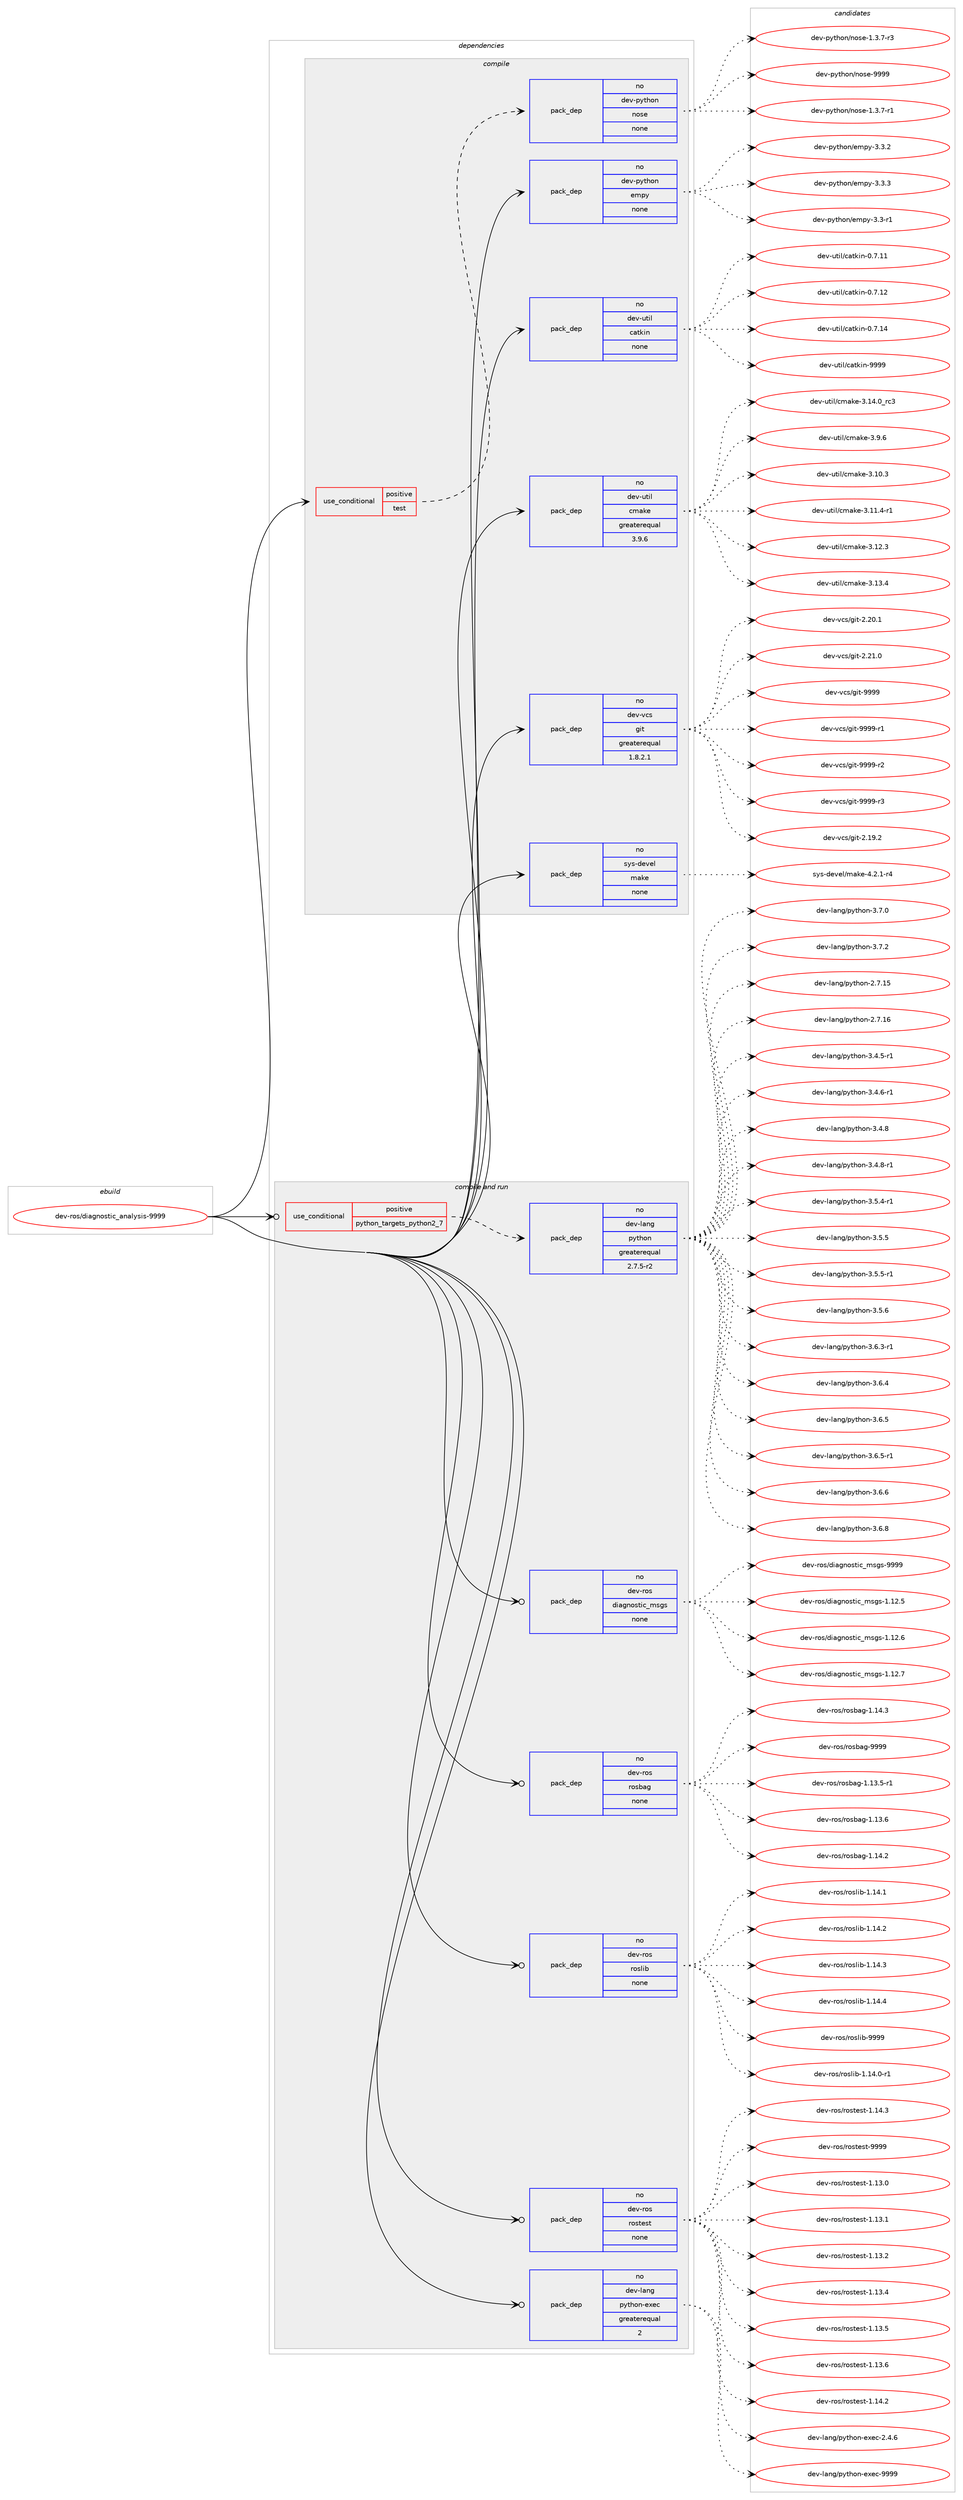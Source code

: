 digraph prolog {

# *************
# Graph options
# *************

newrank=true;
concentrate=true;
compound=true;
graph [rankdir=LR,fontname=Helvetica,fontsize=10,ranksep=1.5];#, ranksep=2.5, nodesep=0.2];
edge  [arrowhead=vee];
node  [fontname=Helvetica,fontsize=10];

# **********
# The ebuild
# **********

subgraph cluster_leftcol {
color=gray;
rank=same;
label=<<i>ebuild</i>>;
id [label="dev-ros/diagnostic_analysis-9999", color=red, width=4, href="../dev-ros/diagnostic_analysis-9999.svg"];
}

# ****************
# The dependencies
# ****************

subgraph cluster_midcol {
color=gray;
label=<<i>dependencies</i>>;
subgraph cluster_compile {
fillcolor="#eeeeee";
style=filled;
label=<<i>compile</i>>;
subgraph cond388254 {
dependency1454472 [label=<<TABLE BORDER="0" CELLBORDER="1" CELLSPACING="0" CELLPADDING="4"><TR><TD ROWSPAN="3" CELLPADDING="10">use_conditional</TD></TR><TR><TD>positive</TD></TR><TR><TD>test</TD></TR></TABLE>>, shape=none, color=red];
subgraph pack1042828 {
dependency1454473 [label=<<TABLE BORDER="0" CELLBORDER="1" CELLSPACING="0" CELLPADDING="4" WIDTH="220"><TR><TD ROWSPAN="6" CELLPADDING="30">pack_dep</TD></TR><TR><TD WIDTH="110">no</TD></TR><TR><TD>dev-python</TD></TR><TR><TD>nose</TD></TR><TR><TD>none</TD></TR><TR><TD></TD></TR></TABLE>>, shape=none, color=blue];
}
dependency1454472:e -> dependency1454473:w [weight=20,style="dashed",arrowhead="vee"];
}
id:e -> dependency1454472:w [weight=20,style="solid",arrowhead="vee"];
subgraph pack1042829 {
dependency1454474 [label=<<TABLE BORDER="0" CELLBORDER="1" CELLSPACING="0" CELLPADDING="4" WIDTH="220"><TR><TD ROWSPAN="6" CELLPADDING="30">pack_dep</TD></TR><TR><TD WIDTH="110">no</TD></TR><TR><TD>dev-python</TD></TR><TR><TD>empy</TD></TR><TR><TD>none</TD></TR><TR><TD></TD></TR></TABLE>>, shape=none, color=blue];
}
id:e -> dependency1454474:w [weight=20,style="solid",arrowhead="vee"];
subgraph pack1042830 {
dependency1454475 [label=<<TABLE BORDER="0" CELLBORDER="1" CELLSPACING="0" CELLPADDING="4" WIDTH="220"><TR><TD ROWSPAN="6" CELLPADDING="30">pack_dep</TD></TR><TR><TD WIDTH="110">no</TD></TR><TR><TD>dev-util</TD></TR><TR><TD>catkin</TD></TR><TR><TD>none</TD></TR><TR><TD></TD></TR></TABLE>>, shape=none, color=blue];
}
id:e -> dependency1454475:w [weight=20,style="solid",arrowhead="vee"];
subgraph pack1042831 {
dependency1454476 [label=<<TABLE BORDER="0" CELLBORDER="1" CELLSPACING="0" CELLPADDING="4" WIDTH="220"><TR><TD ROWSPAN="6" CELLPADDING="30">pack_dep</TD></TR><TR><TD WIDTH="110">no</TD></TR><TR><TD>dev-util</TD></TR><TR><TD>cmake</TD></TR><TR><TD>greaterequal</TD></TR><TR><TD>3.9.6</TD></TR></TABLE>>, shape=none, color=blue];
}
id:e -> dependency1454476:w [weight=20,style="solid",arrowhead="vee"];
subgraph pack1042832 {
dependency1454477 [label=<<TABLE BORDER="0" CELLBORDER="1" CELLSPACING="0" CELLPADDING="4" WIDTH="220"><TR><TD ROWSPAN="6" CELLPADDING="30">pack_dep</TD></TR><TR><TD WIDTH="110">no</TD></TR><TR><TD>dev-vcs</TD></TR><TR><TD>git</TD></TR><TR><TD>greaterequal</TD></TR><TR><TD>1.8.2.1</TD></TR></TABLE>>, shape=none, color=blue];
}
id:e -> dependency1454477:w [weight=20,style="solid",arrowhead="vee"];
subgraph pack1042833 {
dependency1454478 [label=<<TABLE BORDER="0" CELLBORDER="1" CELLSPACING="0" CELLPADDING="4" WIDTH="220"><TR><TD ROWSPAN="6" CELLPADDING="30">pack_dep</TD></TR><TR><TD WIDTH="110">no</TD></TR><TR><TD>sys-devel</TD></TR><TR><TD>make</TD></TR><TR><TD>none</TD></TR><TR><TD></TD></TR></TABLE>>, shape=none, color=blue];
}
id:e -> dependency1454478:w [weight=20,style="solid",arrowhead="vee"];
}
subgraph cluster_compileandrun {
fillcolor="#eeeeee";
style=filled;
label=<<i>compile and run</i>>;
subgraph cond388255 {
dependency1454479 [label=<<TABLE BORDER="0" CELLBORDER="1" CELLSPACING="0" CELLPADDING="4"><TR><TD ROWSPAN="3" CELLPADDING="10">use_conditional</TD></TR><TR><TD>positive</TD></TR><TR><TD>python_targets_python2_7</TD></TR></TABLE>>, shape=none, color=red];
subgraph pack1042834 {
dependency1454480 [label=<<TABLE BORDER="0" CELLBORDER="1" CELLSPACING="0" CELLPADDING="4" WIDTH="220"><TR><TD ROWSPAN="6" CELLPADDING="30">pack_dep</TD></TR><TR><TD WIDTH="110">no</TD></TR><TR><TD>dev-lang</TD></TR><TR><TD>python</TD></TR><TR><TD>greaterequal</TD></TR><TR><TD>2.7.5-r2</TD></TR></TABLE>>, shape=none, color=blue];
}
dependency1454479:e -> dependency1454480:w [weight=20,style="dashed",arrowhead="vee"];
}
id:e -> dependency1454479:w [weight=20,style="solid",arrowhead="odotvee"];
subgraph pack1042835 {
dependency1454481 [label=<<TABLE BORDER="0" CELLBORDER="1" CELLSPACING="0" CELLPADDING="4" WIDTH="220"><TR><TD ROWSPAN="6" CELLPADDING="30">pack_dep</TD></TR><TR><TD WIDTH="110">no</TD></TR><TR><TD>dev-lang</TD></TR><TR><TD>python-exec</TD></TR><TR><TD>greaterequal</TD></TR><TR><TD>2</TD></TR></TABLE>>, shape=none, color=blue];
}
id:e -> dependency1454481:w [weight=20,style="solid",arrowhead="odotvee"];
subgraph pack1042836 {
dependency1454482 [label=<<TABLE BORDER="0" CELLBORDER="1" CELLSPACING="0" CELLPADDING="4" WIDTH="220"><TR><TD ROWSPAN="6" CELLPADDING="30">pack_dep</TD></TR><TR><TD WIDTH="110">no</TD></TR><TR><TD>dev-ros</TD></TR><TR><TD>diagnostic_msgs</TD></TR><TR><TD>none</TD></TR><TR><TD></TD></TR></TABLE>>, shape=none, color=blue];
}
id:e -> dependency1454482:w [weight=20,style="solid",arrowhead="odotvee"];
subgraph pack1042837 {
dependency1454483 [label=<<TABLE BORDER="0" CELLBORDER="1" CELLSPACING="0" CELLPADDING="4" WIDTH="220"><TR><TD ROWSPAN="6" CELLPADDING="30">pack_dep</TD></TR><TR><TD WIDTH="110">no</TD></TR><TR><TD>dev-ros</TD></TR><TR><TD>rosbag</TD></TR><TR><TD>none</TD></TR><TR><TD></TD></TR></TABLE>>, shape=none, color=blue];
}
id:e -> dependency1454483:w [weight=20,style="solid",arrowhead="odotvee"];
subgraph pack1042838 {
dependency1454484 [label=<<TABLE BORDER="0" CELLBORDER="1" CELLSPACING="0" CELLPADDING="4" WIDTH="220"><TR><TD ROWSPAN="6" CELLPADDING="30">pack_dep</TD></TR><TR><TD WIDTH="110">no</TD></TR><TR><TD>dev-ros</TD></TR><TR><TD>roslib</TD></TR><TR><TD>none</TD></TR><TR><TD></TD></TR></TABLE>>, shape=none, color=blue];
}
id:e -> dependency1454484:w [weight=20,style="solid",arrowhead="odotvee"];
subgraph pack1042839 {
dependency1454485 [label=<<TABLE BORDER="0" CELLBORDER="1" CELLSPACING="0" CELLPADDING="4" WIDTH="220"><TR><TD ROWSPAN="6" CELLPADDING="30">pack_dep</TD></TR><TR><TD WIDTH="110">no</TD></TR><TR><TD>dev-ros</TD></TR><TR><TD>rostest</TD></TR><TR><TD>none</TD></TR><TR><TD></TD></TR></TABLE>>, shape=none, color=blue];
}
id:e -> dependency1454485:w [weight=20,style="solid",arrowhead="odotvee"];
}
subgraph cluster_run {
fillcolor="#eeeeee";
style=filled;
label=<<i>run</i>>;
}
}

# **************
# The candidates
# **************

subgraph cluster_choices {
rank=same;
color=gray;
label=<<i>candidates</i>>;

subgraph choice1042828 {
color=black;
nodesep=1;
choice10010111845112121116104111110471101111151014549465146554511449 [label="dev-python/nose-1.3.7-r1", color=red, width=4,href="../dev-python/nose-1.3.7-r1.svg"];
choice10010111845112121116104111110471101111151014549465146554511451 [label="dev-python/nose-1.3.7-r3", color=red, width=4,href="../dev-python/nose-1.3.7-r3.svg"];
choice10010111845112121116104111110471101111151014557575757 [label="dev-python/nose-9999", color=red, width=4,href="../dev-python/nose-9999.svg"];
dependency1454473:e -> choice10010111845112121116104111110471101111151014549465146554511449:w [style=dotted,weight="100"];
dependency1454473:e -> choice10010111845112121116104111110471101111151014549465146554511451:w [style=dotted,weight="100"];
dependency1454473:e -> choice10010111845112121116104111110471101111151014557575757:w [style=dotted,weight="100"];
}
subgraph choice1042829 {
color=black;
nodesep=1;
choice1001011184511212111610411111047101109112121455146514511449 [label="dev-python/empy-3.3-r1", color=red, width=4,href="../dev-python/empy-3.3-r1.svg"];
choice1001011184511212111610411111047101109112121455146514650 [label="dev-python/empy-3.3.2", color=red, width=4,href="../dev-python/empy-3.3.2.svg"];
choice1001011184511212111610411111047101109112121455146514651 [label="dev-python/empy-3.3.3", color=red, width=4,href="../dev-python/empy-3.3.3.svg"];
dependency1454474:e -> choice1001011184511212111610411111047101109112121455146514511449:w [style=dotted,weight="100"];
dependency1454474:e -> choice1001011184511212111610411111047101109112121455146514650:w [style=dotted,weight="100"];
dependency1454474:e -> choice1001011184511212111610411111047101109112121455146514651:w [style=dotted,weight="100"];
}
subgraph choice1042830 {
color=black;
nodesep=1;
choice1001011184511711610510847999711610710511045484655464949 [label="dev-util/catkin-0.7.11", color=red, width=4,href="../dev-util/catkin-0.7.11.svg"];
choice1001011184511711610510847999711610710511045484655464950 [label="dev-util/catkin-0.7.12", color=red, width=4,href="../dev-util/catkin-0.7.12.svg"];
choice1001011184511711610510847999711610710511045484655464952 [label="dev-util/catkin-0.7.14", color=red, width=4,href="../dev-util/catkin-0.7.14.svg"];
choice100101118451171161051084799971161071051104557575757 [label="dev-util/catkin-9999", color=red, width=4,href="../dev-util/catkin-9999.svg"];
dependency1454475:e -> choice1001011184511711610510847999711610710511045484655464949:w [style=dotted,weight="100"];
dependency1454475:e -> choice1001011184511711610510847999711610710511045484655464950:w [style=dotted,weight="100"];
dependency1454475:e -> choice1001011184511711610510847999711610710511045484655464952:w [style=dotted,weight="100"];
dependency1454475:e -> choice100101118451171161051084799971161071051104557575757:w [style=dotted,weight="100"];
}
subgraph choice1042831 {
color=black;
nodesep=1;
choice1001011184511711610510847991099710710145514649484651 [label="dev-util/cmake-3.10.3", color=red, width=4,href="../dev-util/cmake-3.10.3.svg"];
choice10010111845117116105108479910997107101455146494946524511449 [label="dev-util/cmake-3.11.4-r1", color=red, width=4,href="../dev-util/cmake-3.11.4-r1.svg"];
choice1001011184511711610510847991099710710145514649504651 [label="dev-util/cmake-3.12.3", color=red, width=4,href="../dev-util/cmake-3.12.3.svg"];
choice1001011184511711610510847991099710710145514649514652 [label="dev-util/cmake-3.13.4", color=red, width=4,href="../dev-util/cmake-3.13.4.svg"];
choice1001011184511711610510847991099710710145514649524648951149951 [label="dev-util/cmake-3.14.0_rc3", color=red, width=4,href="../dev-util/cmake-3.14.0_rc3.svg"];
choice10010111845117116105108479910997107101455146574654 [label="dev-util/cmake-3.9.6", color=red, width=4,href="../dev-util/cmake-3.9.6.svg"];
dependency1454476:e -> choice1001011184511711610510847991099710710145514649484651:w [style=dotted,weight="100"];
dependency1454476:e -> choice10010111845117116105108479910997107101455146494946524511449:w [style=dotted,weight="100"];
dependency1454476:e -> choice1001011184511711610510847991099710710145514649504651:w [style=dotted,weight="100"];
dependency1454476:e -> choice1001011184511711610510847991099710710145514649514652:w [style=dotted,weight="100"];
dependency1454476:e -> choice1001011184511711610510847991099710710145514649524648951149951:w [style=dotted,weight="100"];
dependency1454476:e -> choice10010111845117116105108479910997107101455146574654:w [style=dotted,weight="100"];
}
subgraph choice1042832 {
color=black;
nodesep=1;
choice10010111845118991154710310511645504649574650 [label="dev-vcs/git-2.19.2", color=red, width=4,href="../dev-vcs/git-2.19.2.svg"];
choice10010111845118991154710310511645504650484649 [label="dev-vcs/git-2.20.1", color=red, width=4,href="../dev-vcs/git-2.20.1.svg"];
choice10010111845118991154710310511645504650494648 [label="dev-vcs/git-2.21.0", color=red, width=4,href="../dev-vcs/git-2.21.0.svg"];
choice1001011184511899115471031051164557575757 [label="dev-vcs/git-9999", color=red, width=4,href="../dev-vcs/git-9999.svg"];
choice10010111845118991154710310511645575757574511449 [label="dev-vcs/git-9999-r1", color=red, width=4,href="../dev-vcs/git-9999-r1.svg"];
choice10010111845118991154710310511645575757574511450 [label="dev-vcs/git-9999-r2", color=red, width=4,href="../dev-vcs/git-9999-r2.svg"];
choice10010111845118991154710310511645575757574511451 [label="dev-vcs/git-9999-r3", color=red, width=4,href="../dev-vcs/git-9999-r3.svg"];
dependency1454477:e -> choice10010111845118991154710310511645504649574650:w [style=dotted,weight="100"];
dependency1454477:e -> choice10010111845118991154710310511645504650484649:w [style=dotted,weight="100"];
dependency1454477:e -> choice10010111845118991154710310511645504650494648:w [style=dotted,weight="100"];
dependency1454477:e -> choice1001011184511899115471031051164557575757:w [style=dotted,weight="100"];
dependency1454477:e -> choice10010111845118991154710310511645575757574511449:w [style=dotted,weight="100"];
dependency1454477:e -> choice10010111845118991154710310511645575757574511450:w [style=dotted,weight="100"];
dependency1454477:e -> choice10010111845118991154710310511645575757574511451:w [style=dotted,weight="100"];
}
subgraph choice1042833 {
color=black;
nodesep=1;
choice1151211154510010111810110847109971071014552465046494511452 [label="sys-devel/make-4.2.1-r4", color=red, width=4,href="../sys-devel/make-4.2.1-r4.svg"];
dependency1454478:e -> choice1151211154510010111810110847109971071014552465046494511452:w [style=dotted,weight="100"];
}
subgraph choice1042834 {
color=black;
nodesep=1;
choice10010111845108971101034711212111610411111045504655464953 [label="dev-lang/python-2.7.15", color=red, width=4,href="../dev-lang/python-2.7.15.svg"];
choice10010111845108971101034711212111610411111045504655464954 [label="dev-lang/python-2.7.16", color=red, width=4,href="../dev-lang/python-2.7.16.svg"];
choice1001011184510897110103471121211161041111104551465246534511449 [label="dev-lang/python-3.4.5-r1", color=red, width=4,href="../dev-lang/python-3.4.5-r1.svg"];
choice1001011184510897110103471121211161041111104551465246544511449 [label="dev-lang/python-3.4.6-r1", color=red, width=4,href="../dev-lang/python-3.4.6-r1.svg"];
choice100101118451089711010347112121116104111110455146524656 [label="dev-lang/python-3.4.8", color=red, width=4,href="../dev-lang/python-3.4.8.svg"];
choice1001011184510897110103471121211161041111104551465246564511449 [label="dev-lang/python-3.4.8-r1", color=red, width=4,href="../dev-lang/python-3.4.8-r1.svg"];
choice1001011184510897110103471121211161041111104551465346524511449 [label="dev-lang/python-3.5.4-r1", color=red, width=4,href="../dev-lang/python-3.5.4-r1.svg"];
choice100101118451089711010347112121116104111110455146534653 [label="dev-lang/python-3.5.5", color=red, width=4,href="../dev-lang/python-3.5.5.svg"];
choice1001011184510897110103471121211161041111104551465346534511449 [label="dev-lang/python-3.5.5-r1", color=red, width=4,href="../dev-lang/python-3.5.5-r1.svg"];
choice100101118451089711010347112121116104111110455146534654 [label="dev-lang/python-3.5.6", color=red, width=4,href="../dev-lang/python-3.5.6.svg"];
choice1001011184510897110103471121211161041111104551465446514511449 [label="dev-lang/python-3.6.3-r1", color=red, width=4,href="../dev-lang/python-3.6.3-r1.svg"];
choice100101118451089711010347112121116104111110455146544652 [label="dev-lang/python-3.6.4", color=red, width=4,href="../dev-lang/python-3.6.4.svg"];
choice100101118451089711010347112121116104111110455146544653 [label="dev-lang/python-3.6.5", color=red, width=4,href="../dev-lang/python-3.6.5.svg"];
choice1001011184510897110103471121211161041111104551465446534511449 [label="dev-lang/python-3.6.5-r1", color=red, width=4,href="../dev-lang/python-3.6.5-r1.svg"];
choice100101118451089711010347112121116104111110455146544654 [label="dev-lang/python-3.6.6", color=red, width=4,href="../dev-lang/python-3.6.6.svg"];
choice100101118451089711010347112121116104111110455146544656 [label="dev-lang/python-3.6.8", color=red, width=4,href="../dev-lang/python-3.6.8.svg"];
choice100101118451089711010347112121116104111110455146554648 [label="dev-lang/python-3.7.0", color=red, width=4,href="../dev-lang/python-3.7.0.svg"];
choice100101118451089711010347112121116104111110455146554650 [label="dev-lang/python-3.7.2", color=red, width=4,href="../dev-lang/python-3.7.2.svg"];
dependency1454480:e -> choice10010111845108971101034711212111610411111045504655464953:w [style=dotted,weight="100"];
dependency1454480:e -> choice10010111845108971101034711212111610411111045504655464954:w [style=dotted,weight="100"];
dependency1454480:e -> choice1001011184510897110103471121211161041111104551465246534511449:w [style=dotted,weight="100"];
dependency1454480:e -> choice1001011184510897110103471121211161041111104551465246544511449:w [style=dotted,weight="100"];
dependency1454480:e -> choice100101118451089711010347112121116104111110455146524656:w [style=dotted,weight="100"];
dependency1454480:e -> choice1001011184510897110103471121211161041111104551465246564511449:w [style=dotted,weight="100"];
dependency1454480:e -> choice1001011184510897110103471121211161041111104551465346524511449:w [style=dotted,weight="100"];
dependency1454480:e -> choice100101118451089711010347112121116104111110455146534653:w [style=dotted,weight="100"];
dependency1454480:e -> choice1001011184510897110103471121211161041111104551465346534511449:w [style=dotted,weight="100"];
dependency1454480:e -> choice100101118451089711010347112121116104111110455146534654:w [style=dotted,weight="100"];
dependency1454480:e -> choice1001011184510897110103471121211161041111104551465446514511449:w [style=dotted,weight="100"];
dependency1454480:e -> choice100101118451089711010347112121116104111110455146544652:w [style=dotted,weight="100"];
dependency1454480:e -> choice100101118451089711010347112121116104111110455146544653:w [style=dotted,weight="100"];
dependency1454480:e -> choice1001011184510897110103471121211161041111104551465446534511449:w [style=dotted,weight="100"];
dependency1454480:e -> choice100101118451089711010347112121116104111110455146544654:w [style=dotted,weight="100"];
dependency1454480:e -> choice100101118451089711010347112121116104111110455146544656:w [style=dotted,weight="100"];
dependency1454480:e -> choice100101118451089711010347112121116104111110455146554648:w [style=dotted,weight="100"];
dependency1454480:e -> choice100101118451089711010347112121116104111110455146554650:w [style=dotted,weight="100"];
}
subgraph choice1042835 {
color=black;
nodesep=1;
choice1001011184510897110103471121211161041111104510112010199455046524654 [label="dev-lang/python-exec-2.4.6", color=red, width=4,href="../dev-lang/python-exec-2.4.6.svg"];
choice10010111845108971101034711212111610411111045101120101994557575757 [label="dev-lang/python-exec-9999", color=red, width=4,href="../dev-lang/python-exec-9999.svg"];
dependency1454481:e -> choice1001011184510897110103471121211161041111104510112010199455046524654:w [style=dotted,weight="100"];
dependency1454481:e -> choice10010111845108971101034711212111610411111045101120101994557575757:w [style=dotted,weight="100"];
}
subgraph choice1042836 {
color=black;
nodesep=1;
choice100101118451141111154710010597103110111115116105999510911510311545494649504653 [label="dev-ros/diagnostic_msgs-1.12.5", color=red, width=4,href="../dev-ros/diagnostic_msgs-1.12.5.svg"];
choice100101118451141111154710010597103110111115116105999510911510311545494649504654 [label="dev-ros/diagnostic_msgs-1.12.6", color=red, width=4,href="../dev-ros/diagnostic_msgs-1.12.6.svg"];
choice100101118451141111154710010597103110111115116105999510911510311545494649504655 [label="dev-ros/diagnostic_msgs-1.12.7", color=red, width=4,href="../dev-ros/diagnostic_msgs-1.12.7.svg"];
choice10010111845114111115471001059710311011111511610599951091151031154557575757 [label="dev-ros/diagnostic_msgs-9999", color=red, width=4,href="../dev-ros/diagnostic_msgs-9999.svg"];
dependency1454482:e -> choice100101118451141111154710010597103110111115116105999510911510311545494649504653:w [style=dotted,weight="100"];
dependency1454482:e -> choice100101118451141111154710010597103110111115116105999510911510311545494649504654:w [style=dotted,weight="100"];
dependency1454482:e -> choice100101118451141111154710010597103110111115116105999510911510311545494649504655:w [style=dotted,weight="100"];
dependency1454482:e -> choice10010111845114111115471001059710311011111511610599951091151031154557575757:w [style=dotted,weight="100"];
}
subgraph choice1042837 {
color=black;
nodesep=1;
choice10010111845114111115471141111159897103454946495146534511449 [label="dev-ros/rosbag-1.13.5-r1", color=red, width=4,href="../dev-ros/rosbag-1.13.5-r1.svg"];
choice1001011184511411111547114111115989710345494649514654 [label="dev-ros/rosbag-1.13.6", color=red, width=4,href="../dev-ros/rosbag-1.13.6.svg"];
choice1001011184511411111547114111115989710345494649524650 [label="dev-ros/rosbag-1.14.2", color=red, width=4,href="../dev-ros/rosbag-1.14.2.svg"];
choice1001011184511411111547114111115989710345494649524651 [label="dev-ros/rosbag-1.14.3", color=red, width=4,href="../dev-ros/rosbag-1.14.3.svg"];
choice100101118451141111154711411111598971034557575757 [label="dev-ros/rosbag-9999", color=red, width=4,href="../dev-ros/rosbag-9999.svg"];
dependency1454483:e -> choice10010111845114111115471141111159897103454946495146534511449:w [style=dotted,weight="100"];
dependency1454483:e -> choice1001011184511411111547114111115989710345494649514654:w [style=dotted,weight="100"];
dependency1454483:e -> choice1001011184511411111547114111115989710345494649524650:w [style=dotted,weight="100"];
dependency1454483:e -> choice1001011184511411111547114111115989710345494649524651:w [style=dotted,weight="100"];
dependency1454483:e -> choice100101118451141111154711411111598971034557575757:w [style=dotted,weight="100"];
}
subgraph choice1042838 {
color=black;
nodesep=1;
choice100101118451141111154711411111510810598454946495246484511449 [label="dev-ros/roslib-1.14.0-r1", color=red, width=4,href="../dev-ros/roslib-1.14.0-r1.svg"];
choice10010111845114111115471141111151081059845494649524649 [label="dev-ros/roslib-1.14.1", color=red, width=4,href="../dev-ros/roslib-1.14.1.svg"];
choice10010111845114111115471141111151081059845494649524650 [label="dev-ros/roslib-1.14.2", color=red, width=4,href="../dev-ros/roslib-1.14.2.svg"];
choice10010111845114111115471141111151081059845494649524651 [label="dev-ros/roslib-1.14.3", color=red, width=4,href="../dev-ros/roslib-1.14.3.svg"];
choice10010111845114111115471141111151081059845494649524652 [label="dev-ros/roslib-1.14.4", color=red, width=4,href="../dev-ros/roslib-1.14.4.svg"];
choice1001011184511411111547114111115108105984557575757 [label="dev-ros/roslib-9999", color=red, width=4,href="../dev-ros/roslib-9999.svg"];
dependency1454484:e -> choice100101118451141111154711411111510810598454946495246484511449:w [style=dotted,weight="100"];
dependency1454484:e -> choice10010111845114111115471141111151081059845494649524649:w [style=dotted,weight="100"];
dependency1454484:e -> choice10010111845114111115471141111151081059845494649524650:w [style=dotted,weight="100"];
dependency1454484:e -> choice10010111845114111115471141111151081059845494649524651:w [style=dotted,weight="100"];
dependency1454484:e -> choice10010111845114111115471141111151081059845494649524652:w [style=dotted,weight="100"];
dependency1454484:e -> choice1001011184511411111547114111115108105984557575757:w [style=dotted,weight="100"];
}
subgraph choice1042839 {
color=black;
nodesep=1;
choice100101118451141111154711411111511610111511645494649514648 [label="dev-ros/rostest-1.13.0", color=red, width=4,href="../dev-ros/rostest-1.13.0.svg"];
choice100101118451141111154711411111511610111511645494649514649 [label="dev-ros/rostest-1.13.1", color=red, width=4,href="../dev-ros/rostest-1.13.1.svg"];
choice100101118451141111154711411111511610111511645494649514650 [label="dev-ros/rostest-1.13.2", color=red, width=4,href="../dev-ros/rostest-1.13.2.svg"];
choice100101118451141111154711411111511610111511645494649514652 [label="dev-ros/rostest-1.13.4", color=red, width=4,href="../dev-ros/rostest-1.13.4.svg"];
choice100101118451141111154711411111511610111511645494649514653 [label="dev-ros/rostest-1.13.5", color=red, width=4,href="../dev-ros/rostest-1.13.5.svg"];
choice100101118451141111154711411111511610111511645494649514654 [label="dev-ros/rostest-1.13.6", color=red, width=4,href="../dev-ros/rostest-1.13.6.svg"];
choice100101118451141111154711411111511610111511645494649524650 [label="dev-ros/rostest-1.14.2", color=red, width=4,href="../dev-ros/rostest-1.14.2.svg"];
choice100101118451141111154711411111511610111511645494649524651 [label="dev-ros/rostest-1.14.3", color=red, width=4,href="../dev-ros/rostest-1.14.3.svg"];
choice10010111845114111115471141111151161011151164557575757 [label="dev-ros/rostest-9999", color=red, width=4,href="../dev-ros/rostest-9999.svg"];
dependency1454485:e -> choice100101118451141111154711411111511610111511645494649514648:w [style=dotted,weight="100"];
dependency1454485:e -> choice100101118451141111154711411111511610111511645494649514649:w [style=dotted,weight="100"];
dependency1454485:e -> choice100101118451141111154711411111511610111511645494649514650:w [style=dotted,weight="100"];
dependency1454485:e -> choice100101118451141111154711411111511610111511645494649514652:w [style=dotted,weight="100"];
dependency1454485:e -> choice100101118451141111154711411111511610111511645494649514653:w [style=dotted,weight="100"];
dependency1454485:e -> choice100101118451141111154711411111511610111511645494649514654:w [style=dotted,weight="100"];
dependency1454485:e -> choice100101118451141111154711411111511610111511645494649524650:w [style=dotted,weight="100"];
dependency1454485:e -> choice100101118451141111154711411111511610111511645494649524651:w [style=dotted,weight="100"];
dependency1454485:e -> choice10010111845114111115471141111151161011151164557575757:w [style=dotted,weight="100"];
}
}

}
